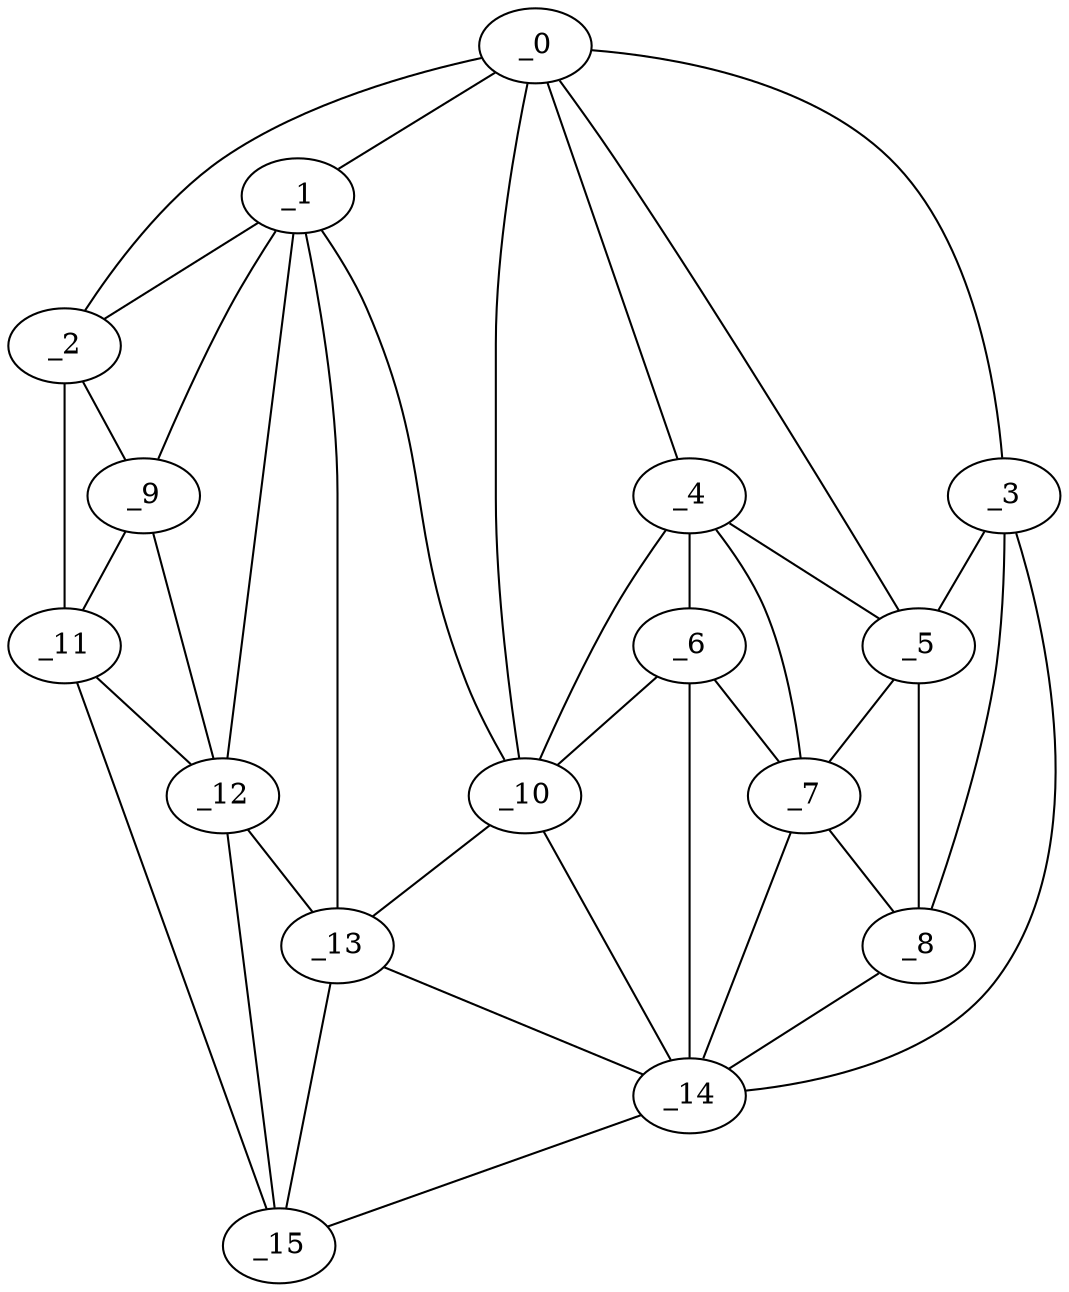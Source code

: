 graph "obj13__135.gxl" {
	_0	 [x=37,
		y=31];
	_1	 [x=53,
		y=24];
	_0 -- _1	 [valence=2];
	_2	 [x=56,
		y=5];
	_0 -- _2	 [valence=1];
	_3	 [x=59,
		y=110];
	_0 -- _3	 [valence=1];
	_4	 [x=60,
		y=88];
	_0 -- _4	 [valence=1];
	_5	 [x=60,
		y=101];
	_0 -- _5	 [valence=2];
	_10	 [x=78,
		y=77];
	_0 -- _10	 [valence=2];
	_1 -- _2	 [valence=1];
	_9	 [x=77,
		y=13];
	_1 -- _9	 [valence=2];
	_1 -- _10	 [valence=1];
	_12	 [x=81,
		y=19];
	_1 -- _12	 [valence=2];
	_13	 [x=93,
		y=52];
	_1 -- _13	 [valence=2];
	_2 -- _9	 [valence=1];
	_11	 [x=79,
		y=5];
	_2 -- _11	 [valence=1];
	_3 -- _5	 [valence=1];
	_8	 [x=73,
		y=107];
	_3 -- _8	 [valence=2];
	_14	 [x=94,
		y=111];
	_3 -- _14	 [valence=1];
	_4 -- _5	 [valence=2];
	_6	 [x=72,
		y=86];
	_4 -- _6	 [valence=2];
	_7	 [x=72,
		y=98];
	_4 -- _7	 [valence=2];
	_4 -- _10	 [valence=2];
	_5 -- _7	 [valence=2];
	_5 -- _8	 [valence=2];
	_6 -- _7	 [valence=1];
	_6 -- _10	 [valence=1];
	_6 -- _14	 [valence=2];
	_7 -- _8	 [valence=2];
	_7 -- _14	 [valence=2];
	_8 -- _14	 [valence=2];
	_9 -- _11	 [valence=2];
	_9 -- _12	 [valence=1];
	_10 -- _13	 [valence=2];
	_10 -- _14	 [valence=2];
	_11 -- _12	 [valence=2];
	_15	 [x=96,
		y=26];
	_11 -- _15	 [valence=1];
	_12 -- _13	 [valence=2];
	_12 -- _15	 [valence=2];
	_13 -- _14	 [valence=1];
	_13 -- _15	 [valence=2];
	_14 -- _15	 [valence=1];
}
